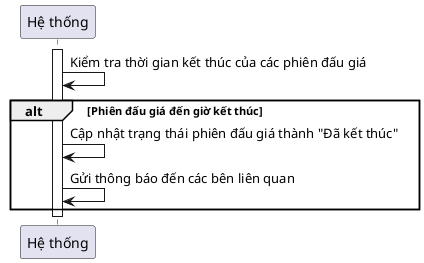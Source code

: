 @startuml   
participant "Hệ thống" as System

activate System
System -> System: Kiểm tra thời gian kết thúc của các phiên đấu giá
alt Phiên đấu giá đến giờ kết thúc
    System -> System: Cập nhật trạng thái phiên đấu giá thành "Đã kết thúc"
    System -> System: Gửi thông báo đến các bên liên quan
end
deactivate System
@enduml
